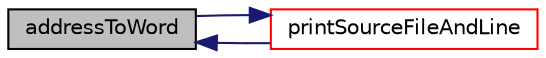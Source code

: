 digraph "addressToWord"
{
  bgcolor="transparent";
  edge [fontname="Helvetica",fontsize="10",labelfontname="Helvetica",labelfontsize="10"];
  node [fontname="Helvetica",fontsize="10",shape=record];
  rankdir="LR";
  Node1 [label="addressToWord",height=0.2,width=0.4,color="black", fillcolor="grey75", style="filled", fontcolor="black"];
  Node1 -> Node2 [dir="back",color="midnightblue",fontsize="10",style="solid",fontname="Helvetica"];
  Node2 [label="printSourceFileAndLine",height=0.2,width=0.4,color="red",URL="$a10936.html#acef53166bf4ca64567faafac3eaa8e04"];
  Node2 -> Node1 [dir="back",color="midnightblue",fontsize="10",style="solid",fontname="Helvetica"];
}

